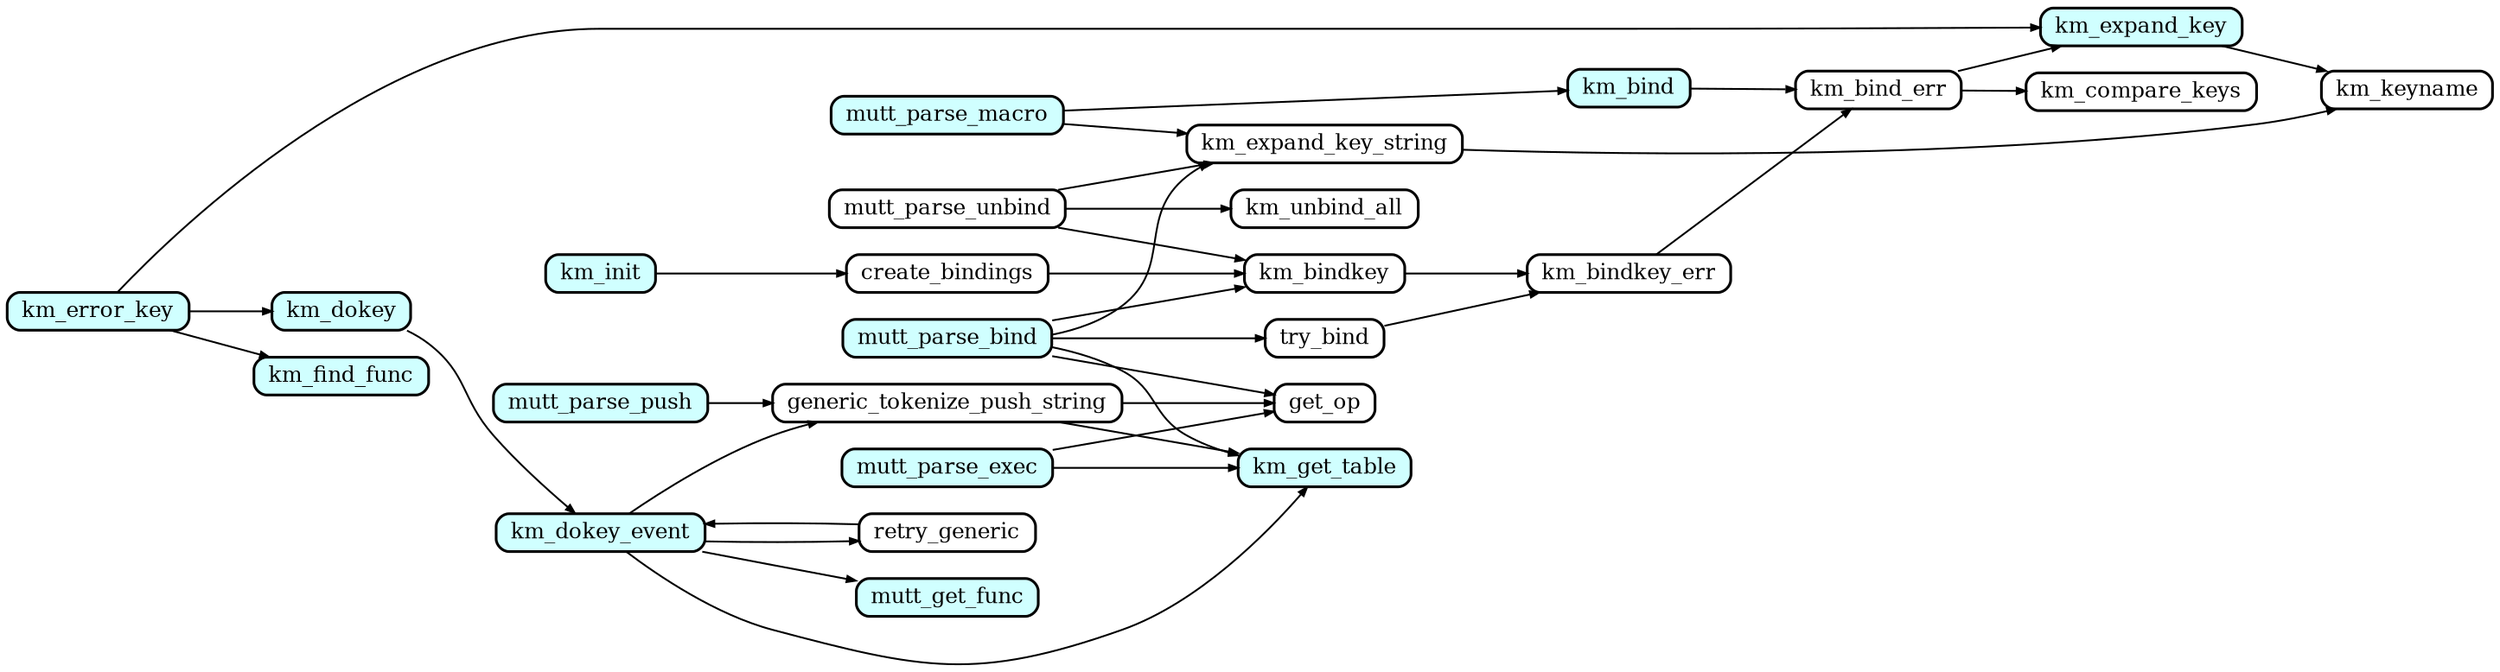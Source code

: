 digraph callgraph {
	graph [
		rankdir="LR"
		nodesep="0.2"
		ranksep="0.5"
		compound="true"
	]

	node [
		shape="Mrecord"
		fontsize="12"
		fillcolor="#ffffff"
		style="filled"
		height="0.2"
		penwidth="1.5"
		color="black"
	]

	edge [
		penwidth="1.0"
		arrowsize="0.5"
	]

	node [ fillcolor="#d0ffff" ]
	km_bind
	km_dokey
	km_dokey_event
	km_error_key
	km_expand_key
	km_find_func
	km_get_table
	km_init
	mutt_get_func
	mutt_parse_bind
	mutt_parse_exec
	mutt_parse_macro
	mutt_parse_push

	node [ fillcolor="#ffffff" ]
	create_bindings              -> km_bindkey
	generic_tokenize_push_string -> get_op
	generic_tokenize_push_string -> km_get_table
	km_bind                      -> km_bind_err
	km_bindkey                   -> km_bindkey_err
	km_bindkey_err               -> km_bind_err
	km_bind_err                  -> km_compare_keys
	km_bind_err                  -> km_expand_key
	km_dokey                     -> km_dokey_event
	km_dokey_event               -> generic_tokenize_push_string
	km_dokey_event               -> km_get_table
	km_dokey_event               -> mutt_get_func
	km_dokey_event               -> retry_generic
	km_error_key                 -> km_dokey
	km_error_key                 -> km_expand_key
	km_error_key                 -> km_find_func
	km_expand_key                -> km_keyname
	km_expand_key_string         -> km_keyname
	km_init                      -> create_bindings
	mutt_parse_bind              -> get_op
	mutt_parse_bind              -> km_bindkey
	mutt_parse_bind              -> km_expand_key_string
	mutt_parse_bind              -> km_get_table
	mutt_parse_bind              -> try_bind
	mutt_parse_exec              -> get_op
	mutt_parse_exec              -> km_get_table
	mutt_parse_macro             -> km_bind
	mutt_parse_macro             -> km_expand_key_string
	mutt_parse_push              -> generic_tokenize_push_string
	mutt_parse_unbind            -> km_bindkey
	mutt_parse_unbind            -> km_expand_key_string
	mutt_parse_unbind            -> km_unbind_all
	retry_generic                -> km_dokey_event
	try_bind                     -> km_bindkey_err

}
